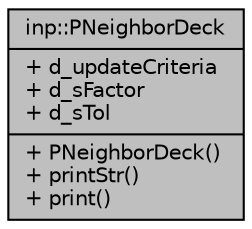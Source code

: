 digraph "inp::PNeighborDeck"
{
  edge [fontname="Helvetica",fontsize="10",labelfontname="Helvetica",labelfontsize="10"];
  node [fontname="Helvetica",fontsize="10",shape=record];
  Node1 [label="{inp::PNeighborDeck\n|+ d_updateCriteria\l+ d_sFactor\l+ d_sTol\l|+ PNeighborDeck()\l+ printStr()\l+ print()\l}",height=0.2,width=0.4,color="black", fillcolor="grey75", style="filled", fontcolor="black"];
}
